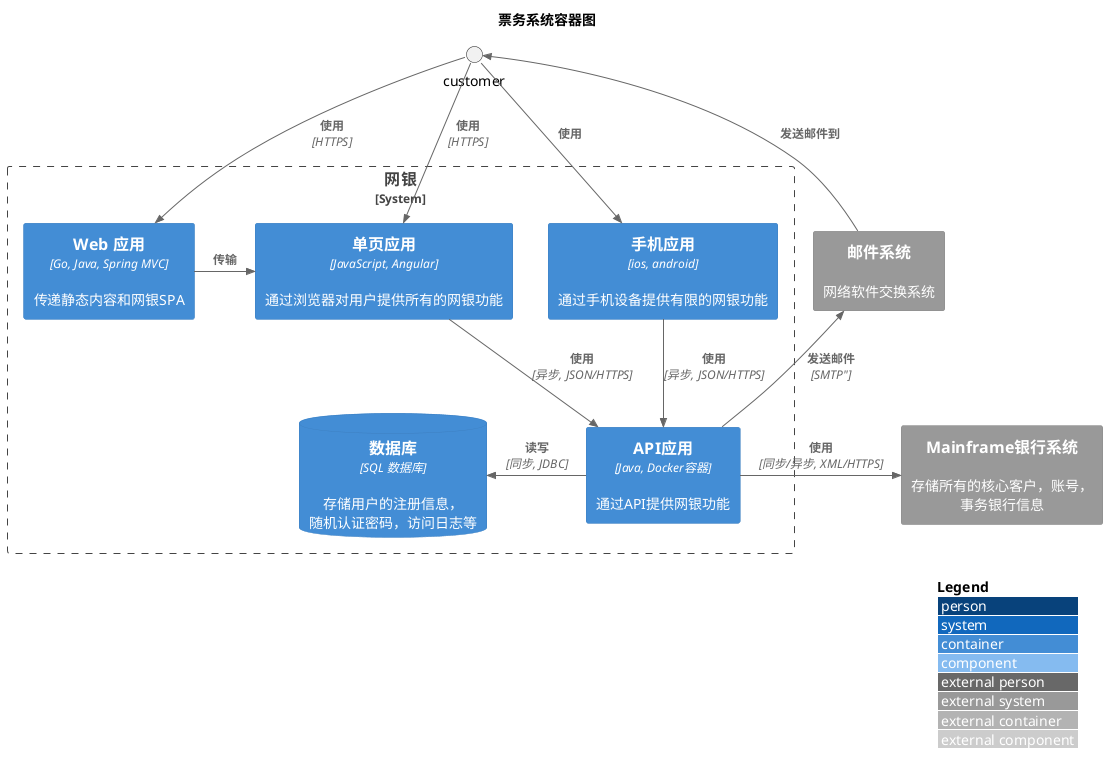 @startuml
top to bottom direction

!include <C4/C4_Component>

LAYOUT_WITH_LEGEND()

title 票务系统容器图

System_Boundary(c1, "网银") {
    Container(web_app, "Web 应用", "Go, Java, Spring MVC", "传递静态内容和网银SPA")
    Container(spa, "单页应用", "JavaScript, Angular", "通过浏览器对用户提供所有的网银功能")
    Container(mobile_app, "手机应用", "ios, android", "通过手机设备提供有限的网银功能")
    ContainerDb(database, "数据库", "SQL 数据库", "存储用户的注册信息，随机认证密码，访问日志等")
    Container(backend_api, "API应用", "Java, Docker容器", "通过API提供网银功能")
}
System_Ext(email_system, "邮件系统", "网络软件交换系统")
System_Ext(banking_system, "Mainframe银行系统", "存储所有的核心客户，账号，事务银行信息")
Rel(customer, web_app, "使用", "HTTPS")
Rel(customer, spa, "使用", "HTTPS")
Rel(customer, mobile_app, "使用")
Rel_Neighbor(web_app, spa, "传输")
Rel(spa, backend_api, "使用", "异步, JSON/HTTPS")
Rel(mobile_app, backend_api, "使用", "异步, JSON/HTTPS")
Rel_Back_Neighbor(database, backend_api, "读写", "同步, JDBC")
Rel_Back(customer, email_system, "发送邮件到")
Rel_Back(email_system, backend_api, "发送邮件", SMTP")
Rel_Neighbor(backend_api, banking_system, "使用", "同步/异步, XML/HTTPS")

@enduml
